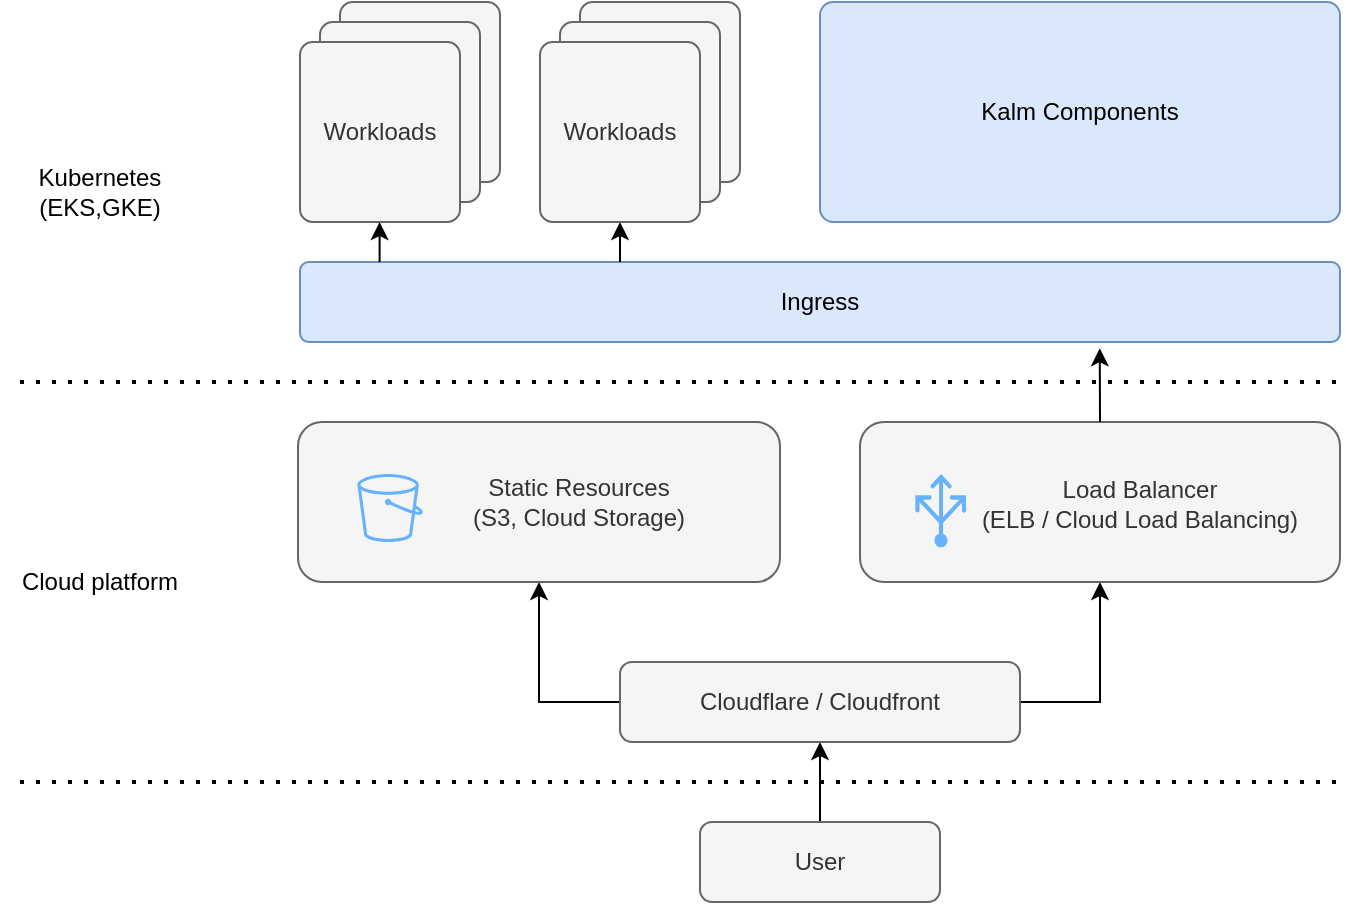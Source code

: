 <mxfile version="14.4.7" type="github">
  <diagram id="PD6pzEpz52afYDSasP4O" name="Page-1">
    <mxGraphModel dx="1425" dy="670" grid="1" gridSize="10" guides="1" tooltips="1" connect="1" arrows="1" fold="1" page="1" pageScale="1" pageWidth="827" pageHeight="1169" math="0" shadow="0">
      <root>
        <mxCell id="0" />
        <mxCell id="1" parent="0" />
        <mxCell id="-fkSXBnfkkEIMKhooNr_-4" style="edgeStyle=orthogonalEdgeStyle;rounded=0;orthogonalLoop=1;jettySize=auto;html=1;entryX=0.5;entryY=1;entryDx=0;entryDy=0;" edge="1" parent="1" source="-fkSXBnfkkEIMKhooNr_-1" target="-fkSXBnfkkEIMKhooNr_-2">
          <mxGeometry relative="1" as="geometry" />
        </mxCell>
        <mxCell id="-fkSXBnfkkEIMKhooNr_-1" value="User" style="rounded=1;whiteSpace=wrap;html=1;fillColor=#f5f5f5;strokeColor=#666666;fontColor=#333333;" vertex="1" parent="1">
          <mxGeometry x="380" y="440" width="120" height="40" as="geometry" />
        </mxCell>
        <mxCell id="-fkSXBnfkkEIMKhooNr_-10" style="edgeStyle=orthogonalEdgeStyle;rounded=0;orthogonalLoop=1;jettySize=auto;html=1;entryX=0.5;entryY=1;entryDx=0;entryDy=0;exitX=0;exitY=0.5;exitDx=0;exitDy=0;" edge="1" parent="1" source="-fkSXBnfkkEIMKhooNr_-2" target="-fkSXBnfkkEIMKhooNr_-7">
          <mxGeometry relative="1" as="geometry">
            <mxPoint x="280" y="330" as="targetPoint" />
          </mxGeometry>
        </mxCell>
        <mxCell id="-fkSXBnfkkEIMKhooNr_-11" style="edgeStyle=orthogonalEdgeStyle;rounded=0;orthogonalLoop=1;jettySize=auto;html=1;exitX=1;exitY=0.5;exitDx=0;exitDy=0;entryX=0.5;entryY=1;entryDx=0;entryDy=0;" edge="1" parent="1" source="-fkSXBnfkkEIMKhooNr_-2" target="-fkSXBnfkkEIMKhooNr_-5">
          <mxGeometry relative="1" as="geometry" />
        </mxCell>
        <mxCell id="-fkSXBnfkkEIMKhooNr_-2" value="Cloudflare / Cloudfront" style="rounded=1;whiteSpace=wrap;html=1;fillColor=#f5f5f5;strokeColor=#666666;fontColor=#333333;" vertex="1" parent="1">
          <mxGeometry x="340" y="360" width="200" height="40" as="geometry" />
        </mxCell>
        <mxCell id="-fkSXBnfkkEIMKhooNr_-3" style="edgeStyle=orthogonalEdgeStyle;rounded=0;orthogonalLoop=1;jettySize=auto;html=1;exitX=0.5;exitY=1;exitDx=0;exitDy=0;" edge="1" parent="1" source="-fkSXBnfkkEIMKhooNr_-1" target="-fkSXBnfkkEIMKhooNr_-1">
          <mxGeometry relative="1" as="geometry" />
        </mxCell>
        <mxCell id="-fkSXBnfkkEIMKhooNr_-12" value="" style="endArrow=none;dashed=1;html=1;dashPattern=1 3;strokeWidth=2;" edge="1" parent="1">
          <mxGeometry width="50" height="50" relative="1" as="geometry">
            <mxPoint x="40" y="220" as="sourcePoint" />
            <mxPoint x="700" y="220" as="targetPoint" />
          </mxGeometry>
        </mxCell>
        <mxCell id="-fkSXBnfkkEIMKhooNr_-13" value="" style="endArrow=none;dashed=1;html=1;dashPattern=1 3;strokeWidth=2;" edge="1" parent="1">
          <mxGeometry width="50" height="50" relative="1" as="geometry">
            <mxPoint x="40" y="420" as="sourcePoint" />
            <mxPoint x="700" y="420" as="targetPoint" />
          </mxGeometry>
        </mxCell>
        <mxCell id="-fkSXBnfkkEIMKhooNr_-16" value="Ingress" style="rounded=1;whiteSpace=wrap;html=1;fillColor=#dae8fc;strokeColor=#6c8ebf;arcSize=11;" vertex="1" parent="1">
          <mxGeometry x="180" y="160" width="520" height="40" as="geometry" />
        </mxCell>
        <mxCell id="-fkSXBnfkkEIMKhooNr_-25" value="Kalm Components" style="rounded=1;whiteSpace=wrap;html=1;fillColor=#dae8fc;strokeColor=#6c8ebf;arcSize=6;" vertex="1" parent="1">
          <mxGeometry x="440" y="30" width="260" height="110" as="geometry" />
        </mxCell>
        <mxCell id="-fkSXBnfkkEIMKhooNr_-27" value="Cloud platform" style="text;html=1;strokeColor=none;fillColor=none;align=center;verticalAlign=middle;whiteSpace=wrap;rounded=0;" vertex="1" parent="1">
          <mxGeometry x="30" y="310" width="100" height="20" as="geometry" />
        </mxCell>
        <mxCell id="-fkSXBnfkkEIMKhooNr_-31" value="" style="endArrow=classic;html=1;" edge="1" parent="1">
          <mxGeometry width="50" height="50" relative="1" as="geometry">
            <mxPoint x="340" y="160" as="sourcePoint" />
            <mxPoint x="340" y="140" as="targetPoint" />
          </mxGeometry>
        </mxCell>
        <mxCell id="-fkSXBnfkkEIMKhooNr_-32" value="" style="endArrow=classic;html=1;" edge="1" parent="1">
          <mxGeometry width="50" height="50" relative="1" as="geometry">
            <mxPoint x="219.8" y="160" as="sourcePoint" />
            <mxPoint x="219.8" y="140" as="targetPoint" />
          </mxGeometry>
        </mxCell>
        <mxCell id="-fkSXBnfkkEIMKhooNr_-33" value="Kubernetes&lt;br&gt;(EKS,GKE)" style="text;html=1;strokeColor=none;fillColor=none;align=center;verticalAlign=middle;whiteSpace=wrap;rounded=0;" vertex="1" parent="1">
          <mxGeometry x="30" y="110" width="100" height="30" as="geometry" />
        </mxCell>
        <mxCell id="-fkSXBnfkkEIMKhooNr_-40" value="" style="group" vertex="1" connectable="0" parent="1">
          <mxGeometry x="460" y="240" width="240" height="80" as="geometry" />
        </mxCell>
        <mxCell id="-fkSXBnfkkEIMKhooNr_-5" value="Load Balancer&lt;br&gt;(ELB /&amp;nbsp;Cloud Load Balancing)" style="rounded=1;whiteSpace=wrap;html=1;fillColor=#f5f5f5;strokeColor=#666666;align=center;spacingTop=1;spacingLeft=40;fontColor=#333333;" vertex="1" parent="-fkSXBnfkkEIMKhooNr_-40">
          <mxGeometry width="240" height="80" as="geometry" />
        </mxCell>
        <mxCell id="-fkSXBnfkkEIMKhooNr_-34" value="" style="verticalLabelPosition=bottom;html=1;verticalAlign=top;align=center;strokeColor=none;shape=mxgraph.azure.load_balancer_generic;pointerEvents=1;rotation=-180;fillColor=#66B2FF;" vertex="1" parent="-fkSXBnfkkEIMKhooNr_-40">
          <mxGeometry x="27.692" y="26" width="25.385" height="36.66" as="geometry" />
        </mxCell>
        <mxCell id="-fkSXBnfkkEIMKhooNr_-41" value="" style="group" vertex="1" connectable="0" parent="1">
          <mxGeometry x="179" y="240" width="241" height="80" as="geometry" />
        </mxCell>
        <mxCell id="-fkSXBnfkkEIMKhooNr_-7" value="Static Resources &lt;br&gt;(S3, Cloud Storage)" style="rounded=1;whiteSpace=wrap;html=1;fillColor=#f5f5f5;strokeColor=#666666;spacingLeft=40;fontColor=#333333;" vertex="1" parent="-fkSXBnfkkEIMKhooNr_-41">
          <mxGeometry width="241" height="80" as="geometry" />
        </mxCell>
        <mxCell id="-fkSXBnfkkEIMKhooNr_-35" value="" style="outlineConnect=0;fontColor=#232F3E;gradientColor=none;strokeColor=none;dashed=0;verticalLabelPosition=bottom;verticalAlign=top;align=center;html=1;fontSize=12;fontStyle=0;aspect=fixed;pointerEvents=1;shape=mxgraph.aws4.bucket;fillColor=#66B2FF;" vertex="1" parent="-fkSXBnfkkEIMKhooNr_-41">
          <mxGeometry x="29.703" y="26" width="32.7" height="34" as="geometry" />
        </mxCell>
        <mxCell id="-fkSXBnfkkEIMKhooNr_-42" value="" style="group" vertex="1" connectable="0" parent="1">
          <mxGeometry x="300" y="30" width="100" height="110" as="geometry" />
        </mxCell>
        <mxCell id="-fkSXBnfkkEIMKhooNr_-22" value="" style="rounded=1;whiteSpace=wrap;html=1;fillColor=#f5f5f5;strokeColor=#666666;arcSize=8;fontColor=#333333;" vertex="1" parent="-fkSXBnfkkEIMKhooNr_-42">
          <mxGeometry x="20" width="80" height="90" as="geometry" />
        </mxCell>
        <mxCell id="-fkSXBnfkkEIMKhooNr_-23" value="" style="rounded=1;whiteSpace=wrap;html=1;fillColor=#f5f5f5;strokeColor=#666666;arcSize=8;fontColor=#333333;" vertex="1" parent="-fkSXBnfkkEIMKhooNr_-42">
          <mxGeometry x="10" y="10" width="80" height="90" as="geometry" />
        </mxCell>
        <mxCell id="-fkSXBnfkkEIMKhooNr_-24" value="Workloads" style="rounded=1;whiteSpace=wrap;html=1;fillColor=#f5f5f5;strokeColor=#666666;arcSize=8;fontColor=#333333;" vertex="1" parent="-fkSXBnfkkEIMKhooNr_-42">
          <mxGeometry y="20" width="80" height="90" as="geometry" />
        </mxCell>
        <mxCell id="-fkSXBnfkkEIMKhooNr_-43" value="" style="group" vertex="1" connectable="0" parent="1">
          <mxGeometry x="180" y="30" width="100" height="110" as="geometry" />
        </mxCell>
        <mxCell id="-fkSXBnfkkEIMKhooNr_-21" value="" style="rounded=1;whiteSpace=wrap;html=1;fillColor=#f5f5f5;strokeColor=#666666;arcSize=8;fontColor=#333333;" vertex="1" parent="-fkSXBnfkkEIMKhooNr_-43">
          <mxGeometry x="20" width="80" height="90" as="geometry" />
        </mxCell>
        <mxCell id="-fkSXBnfkkEIMKhooNr_-20" value="" style="rounded=1;whiteSpace=wrap;html=1;fillColor=#f5f5f5;strokeColor=#666666;arcSize=8;fontColor=#333333;" vertex="1" parent="-fkSXBnfkkEIMKhooNr_-43">
          <mxGeometry x="10" y="10" width="80" height="90" as="geometry" />
        </mxCell>
        <mxCell id="-fkSXBnfkkEIMKhooNr_-17" value="Workloads" style="rounded=1;whiteSpace=wrap;html=1;fillColor=#f5f5f5;strokeColor=#666666;arcSize=8;fontColor=#333333;" vertex="1" parent="-fkSXBnfkkEIMKhooNr_-43">
          <mxGeometry y="20" width="80" height="90" as="geometry" />
        </mxCell>
        <mxCell id="-fkSXBnfkkEIMKhooNr_-46" style="edgeStyle=orthogonalEdgeStyle;rounded=0;orthogonalLoop=1;jettySize=auto;html=1;exitX=0.5;exitY=0;exitDx=0;exitDy=0;entryX=0.769;entryY=1.078;entryDx=0;entryDy=0;entryPerimeter=0;" edge="1" parent="1" source="-fkSXBnfkkEIMKhooNr_-5" target="-fkSXBnfkkEIMKhooNr_-16">
          <mxGeometry relative="1" as="geometry" />
        </mxCell>
      </root>
    </mxGraphModel>
  </diagram>
</mxfile>
